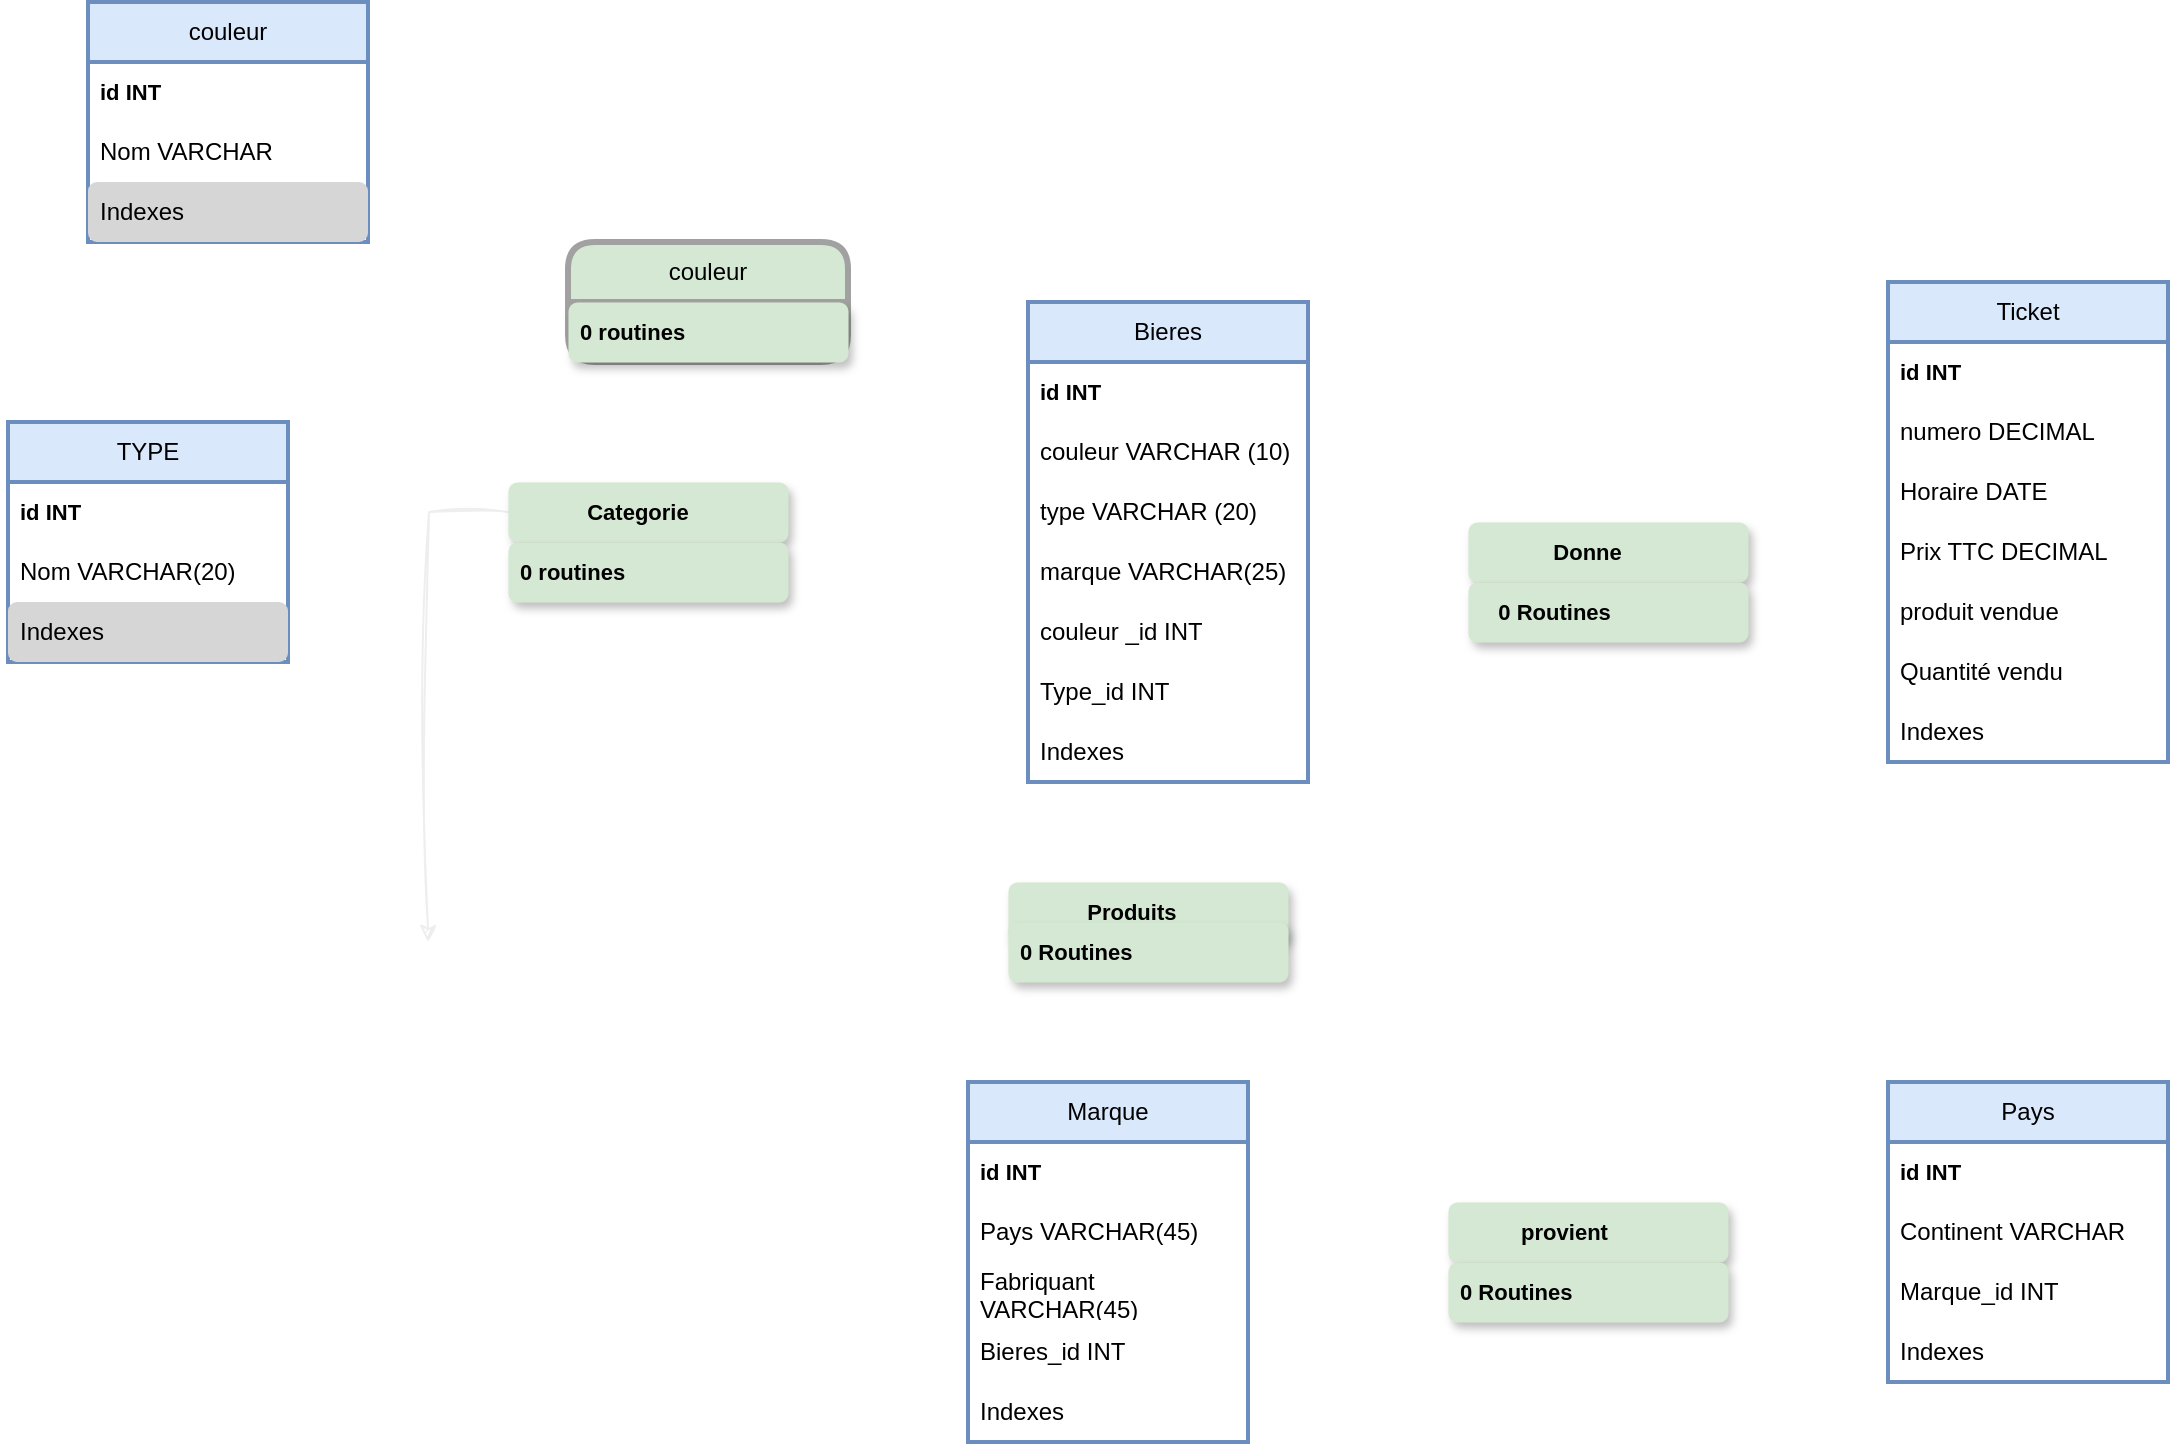 <mxfile version="21.1.1" type="device">
  <diagram name="Page-1" id="CfQ69mgIyZaqto8fOwk7">
    <mxGraphModel dx="1981" dy="736" grid="1" gridSize="10" guides="1" tooltips="1" connect="1" arrows="1" fold="1" page="1" pageScale="1" pageWidth="827" pageHeight="1169" background="#ffffff" math="0" shadow="0">
      <root>
        <mxCell id="0" />
        <mxCell id="1" parent="0" />
        <mxCell id="O3Cutgiu-xz6Rq6qo-6H-1" value="couleur" style="swimlane;fontStyle=0;childLayout=stackLayout;horizontal=1;startSize=30;horizontalStack=0;resizeParent=1;resizeParentMax=0;resizeLast=0;collapsible=1;marginBottom=0;whiteSpace=wrap;html=1;shadow=0;fillColor=#dae8fc;strokeColor=#6C8EBF;fillStyle=auto;swimlaneFillColor=none;gradientColor=none;gradientDirection=west;strokeWidth=2;perimeterSpacing=0;rounded=0;glass=0;" parent="1" vertex="1">
          <mxGeometry x="-60" y="30" width="140" height="120" as="geometry">
            <mxRectangle x="40" y="20" width="80" height="30" as="alternateBounds" />
          </mxGeometry>
        </mxCell>
        <mxCell id="O3Cutgiu-xz6Rq6qo-6H-3" value="&lt;b&gt;&lt;font style=&quot;font-size: 11px;&quot;&gt;id INT&lt;/font&gt;&lt;/b&gt;" style="text;strokeColor=none;fillColor=none;align=left;verticalAlign=middle;spacingLeft=4;spacingRight=4;overflow=hidden;points=[[0,0.5],[1,0.5]];portConstraint=eastwest;rotatable=0;whiteSpace=wrap;html=1;shadow=1;" parent="O3Cutgiu-xz6Rq6qo-6H-1" vertex="1">
          <mxGeometry y="30" width="140" height="30" as="geometry" />
        </mxCell>
        <mxCell id="O3Cutgiu-xz6Rq6qo-6H-7" value="Nom VARCHAR" style="text;strokeColor=none;fillColor=none;align=left;verticalAlign=middle;spacingLeft=4;spacingRight=4;overflow=hidden;points=[[0,0.5],[1,0.5]];portConstraint=eastwest;rotatable=0;whiteSpace=wrap;html=1;shadow=0;" parent="O3Cutgiu-xz6Rq6qo-6H-1" vertex="1">
          <mxGeometry y="60" width="140" height="30" as="geometry" />
        </mxCell>
        <mxCell id="O3Cutgiu-xz6Rq6qo-6H-4" value="Indexes" style="text;strokeColor=none;fillColor=#D6D6D6;align=left;verticalAlign=middle;spacingLeft=4;spacingRight=4;overflow=hidden;points=[[0,0.5],[1,0.5]];portConstraint=eastwest;rotatable=0;whiteSpace=wrap;html=1;shadow=0;rounded=1;" parent="O3Cutgiu-xz6Rq6qo-6H-1" vertex="1">
          <mxGeometry y="90" width="140" height="30" as="geometry" />
        </mxCell>
        <mxCell id="ft_depl9Q8cPhFsvZh_z-7" value="TYPE" style="swimlane;fontStyle=0;childLayout=stackLayout;horizontal=1;startSize=30;horizontalStack=0;resizeParent=1;resizeParentMax=0;resizeLast=0;collapsible=1;marginBottom=0;whiteSpace=wrap;html=1;shadow=0;fillColor=#dae8fc;strokeColor=#6C8EBF;fillStyle=auto;swimlaneFillColor=none;gradientColor=none;gradientDirection=west;strokeWidth=2;perimeterSpacing=0;rounded=0;glass=0;" vertex="1" parent="1">
          <mxGeometry x="-100" y="240" width="140" height="120" as="geometry">
            <mxRectangle x="40" y="20" width="80" height="30" as="alternateBounds" />
          </mxGeometry>
        </mxCell>
        <mxCell id="ft_depl9Q8cPhFsvZh_z-8" value="&lt;b&gt;&lt;font style=&quot;font-size: 11px;&quot;&gt;id INT&lt;/font&gt;&lt;/b&gt;" style="text;strokeColor=none;fillColor=none;align=left;verticalAlign=middle;spacingLeft=4;spacingRight=4;overflow=hidden;points=[[0,0.5],[1,0.5]];portConstraint=eastwest;rotatable=0;whiteSpace=wrap;html=1;shadow=1;" vertex="1" parent="ft_depl9Q8cPhFsvZh_z-7">
          <mxGeometry y="30" width="140" height="30" as="geometry" />
        </mxCell>
        <mxCell id="ft_depl9Q8cPhFsvZh_z-9" value="Nom VARCHAR(20)" style="text;strokeColor=none;fillColor=none;align=left;verticalAlign=middle;spacingLeft=4;spacingRight=4;overflow=hidden;points=[[0,0.5],[1,0.5]];portConstraint=eastwest;rotatable=0;whiteSpace=wrap;html=1;shadow=0;" vertex="1" parent="ft_depl9Q8cPhFsvZh_z-7">
          <mxGeometry y="60" width="140" height="30" as="geometry" />
        </mxCell>
        <mxCell id="ft_depl9Q8cPhFsvZh_z-10" value="Indexes" style="text;strokeColor=none;fillColor=#D6D6D6;align=left;verticalAlign=middle;spacingLeft=4;spacingRight=4;overflow=hidden;points=[[0,0.5],[1,0.5]];portConstraint=eastwest;rotatable=0;whiteSpace=wrap;html=1;shadow=0;rounded=1;" vertex="1" parent="ft_depl9Q8cPhFsvZh_z-7">
          <mxGeometry y="90" width="140" height="30" as="geometry" />
        </mxCell>
        <mxCell id="ft_depl9Q8cPhFsvZh_z-11" value="Bieres" style="swimlane;fontStyle=0;childLayout=stackLayout;horizontal=1;startSize=30;horizontalStack=0;resizeParent=1;resizeParentMax=0;resizeLast=0;collapsible=1;marginBottom=0;whiteSpace=wrap;html=1;shadow=0;fillColor=#dae8fc;strokeColor=#6C8EBF;fillStyle=auto;swimlaneFillColor=none;gradientColor=none;gradientDirection=west;strokeWidth=2;perimeterSpacing=0;rounded=0;glass=0;" vertex="1" parent="1">
          <mxGeometry x="410" y="180" width="140" height="240" as="geometry">
            <mxRectangle x="40" y="20" width="80" height="30" as="alternateBounds" />
          </mxGeometry>
        </mxCell>
        <mxCell id="ft_depl9Q8cPhFsvZh_z-12" value="&lt;b&gt;&lt;font style=&quot;font-size: 11px;&quot;&gt;id INT&lt;/font&gt;&lt;/b&gt;" style="text;strokeColor=none;fillColor=none;align=left;verticalAlign=middle;spacingLeft=4;spacingRight=4;overflow=hidden;points=[[0,0.5],[1,0.5]];portConstraint=eastwest;rotatable=0;whiteSpace=wrap;html=1;shadow=1;" vertex="1" parent="ft_depl9Q8cPhFsvZh_z-11">
          <mxGeometry y="30" width="140" height="30" as="geometry" />
        </mxCell>
        <mxCell id="ft_depl9Q8cPhFsvZh_z-13" value="couleur VARCHAR (10)" style="text;strokeColor=none;fillColor=none;align=left;verticalAlign=middle;spacingLeft=4;spacingRight=4;overflow=hidden;points=[[0,0.5],[1,0.5]];portConstraint=eastwest;rotatable=0;whiteSpace=wrap;html=1;shadow=0;" vertex="1" parent="ft_depl9Q8cPhFsvZh_z-11">
          <mxGeometry y="60" width="140" height="30" as="geometry" />
        </mxCell>
        <mxCell id="ft_depl9Q8cPhFsvZh_z-18" value="type VARCHAR (20)" style="text;strokeColor=none;fillColor=none;align=left;verticalAlign=middle;spacingLeft=4;spacingRight=4;overflow=hidden;points=[[0,0.5],[1,0.5]];portConstraint=eastwest;rotatable=0;whiteSpace=wrap;html=1;shadow=0;" vertex="1" parent="ft_depl9Q8cPhFsvZh_z-11">
          <mxGeometry y="90" width="140" height="30" as="geometry" />
        </mxCell>
        <mxCell id="ft_depl9Q8cPhFsvZh_z-19" value="marque VARCHAR(25)" style="text;strokeColor=none;fillColor=none;align=left;verticalAlign=middle;spacingLeft=4;spacingRight=4;overflow=hidden;points=[[0,0.5],[1,0.5]];portConstraint=eastwest;rotatable=0;whiteSpace=wrap;html=1;shadow=0;" vertex="1" parent="ft_depl9Q8cPhFsvZh_z-11">
          <mxGeometry y="120" width="140" height="30" as="geometry" />
        </mxCell>
        <mxCell id="ft_depl9Q8cPhFsvZh_z-20" value="couleur _id INT" style="text;strokeColor=none;fillColor=none;align=left;verticalAlign=middle;spacingLeft=4;spacingRight=4;overflow=hidden;points=[[0,0.5],[1,0.5]];portConstraint=eastwest;rotatable=0;whiteSpace=wrap;html=1;shadow=0;" vertex="1" parent="ft_depl9Q8cPhFsvZh_z-11">
          <mxGeometry y="150" width="140" height="30" as="geometry" />
        </mxCell>
        <mxCell id="ft_depl9Q8cPhFsvZh_z-21" value="Type_id INT" style="text;strokeColor=none;fillColor=none;align=left;verticalAlign=middle;spacingLeft=4;spacingRight=4;overflow=hidden;points=[[0,0.5],[1,0.5]];portConstraint=eastwest;rotatable=0;whiteSpace=wrap;html=1;shadow=0;" vertex="1" parent="ft_depl9Q8cPhFsvZh_z-11">
          <mxGeometry y="180" width="140" height="30" as="geometry" />
        </mxCell>
        <mxCell id="ft_depl9Q8cPhFsvZh_z-22" value="Indexes" style="text;strokeColor=none;fillColor=none;align=left;verticalAlign=middle;spacingLeft=4;spacingRight=4;overflow=hidden;points=[[0,0.5],[1,0.5]];portConstraint=eastwest;rotatable=0;whiteSpace=wrap;html=1;shadow=0;" vertex="1" parent="ft_depl9Q8cPhFsvZh_z-11">
          <mxGeometry y="210" width="140" height="30" as="geometry" />
        </mxCell>
        <mxCell id="ft_depl9Q8cPhFsvZh_z-23" value="Ticket" style="swimlane;fontStyle=0;childLayout=stackLayout;horizontal=1;startSize=30;horizontalStack=0;resizeParent=1;resizeParentMax=0;resizeLast=0;collapsible=1;marginBottom=0;whiteSpace=wrap;html=1;shadow=0;fillColor=#dae8fc;strokeColor=#6C8EBF;fillStyle=auto;swimlaneFillColor=none;gradientColor=none;gradientDirection=west;strokeWidth=2;perimeterSpacing=0;rounded=0;glass=0;" vertex="1" parent="1">
          <mxGeometry x="840" y="170" width="140" height="240" as="geometry">
            <mxRectangle x="40" y="20" width="80" height="30" as="alternateBounds" />
          </mxGeometry>
        </mxCell>
        <mxCell id="ft_depl9Q8cPhFsvZh_z-24" value="&lt;b&gt;&lt;font style=&quot;font-size: 11px;&quot;&gt;id INT&lt;/font&gt;&lt;/b&gt;" style="text;strokeColor=none;fillColor=none;align=left;verticalAlign=middle;spacingLeft=4;spacingRight=4;overflow=hidden;points=[[0,0.5],[1,0.5]];portConstraint=eastwest;rotatable=0;whiteSpace=wrap;html=1;shadow=1;" vertex="1" parent="ft_depl9Q8cPhFsvZh_z-23">
          <mxGeometry y="30" width="140" height="30" as="geometry" />
        </mxCell>
        <mxCell id="ft_depl9Q8cPhFsvZh_z-25" value="numero DECIMAL" style="text;strokeColor=none;fillColor=none;align=left;verticalAlign=middle;spacingLeft=4;spacingRight=4;overflow=hidden;points=[[0,0.5],[1,0.5]];portConstraint=eastwest;rotatable=0;whiteSpace=wrap;html=1;shadow=0;" vertex="1" parent="ft_depl9Q8cPhFsvZh_z-23">
          <mxGeometry y="60" width="140" height="30" as="geometry" />
        </mxCell>
        <mxCell id="ft_depl9Q8cPhFsvZh_z-26" value="Horaire DATE" style="text;strokeColor=none;fillColor=none;align=left;verticalAlign=middle;spacingLeft=4;spacingRight=4;overflow=hidden;points=[[0,0.5],[1,0.5]];portConstraint=eastwest;rotatable=0;whiteSpace=wrap;html=1;shadow=0;" vertex="1" parent="ft_depl9Q8cPhFsvZh_z-23">
          <mxGeometry y="90" width="140" height="30" as="geometry" />
        </mxCell>
        <mxCell id="ft_depl9Q8cPhFsvZh_z-27" value="Prix TTC DECIMAL" style="text;strokeColor=none;fillColor=none;align=left;verticalAlign=middle;spacingLeft=4;spacingRight=4;overflow=hidden;points=[[0,0.5],[1,0.5]];portConstraint=eastwest;rotatable=0;whiteSpace=wrap;html=1;shadow=0;" vertex="1" parent="ft_depl9Q8cPhFsvZh_z-23">
          <mxGeometry y="120" width="140" height="30" as="geometry" />
        </mxCell>
        <mxCell id="ft_depl9Q8cPhFsvZh_z-28" value="produit vendue&amp;nbsp;" style="text;strokeColor=none;fillColor=none;align=left;verticalAlign=middle;spacingLeft=4;spacingRight=4;overflow=hidden;points=[[0,0.5],[1,0.5]];portConstraint=eastwest;rotatable=0;whiteSpace=wrap;html=1;shadow=0;" vertex="1" parent="ft_depl9Q8cPhFsvZh_z-23">
          <mxGeometry y="150" width="140" height="30" as="geometry" />
        </mxCell>
        <mxCell id="ft_depl9Q8cPhFsvZh_z-29" value="Quantité vendu" style="text;strokeColor=none;fillColor=none;align=left;verticalAlign=middle;spacingLeft=4;spacingRight=4;overflow=hidden;points=[[0,0.5],[1,0.5]];portConstraint=eastwest;rotatable=0;whiteSpace=wrap;html=1;shadow=0;" vertex="1" parent="ft_depl9Q8cPhFsvZh_z-23">
          <mxGeometry y="180" width="140" height="30" as="geometry" />
        </mxCell>
        <mxCell id="ft_depl9Q8cPhFsvZh_z-30" value="Indexes" style="text;strokeColor=none;fillColor=none;align=left;verticalAlign=middle;spacingLeft=4;spacingRight=4;overflow=hidden;points=[[0,0.5],[1,0.5]];portConstraint=eastwest;rotatable=0;whiteSpace=wrap;html=1;shadow=0;" vertex="1" parent="ft_depl9Q8cPhFsvZh_z-23">
          <mxGeometry y="210" width="140" height="30" as="geometry" />
        </mxCell>
        <mxCell id="ft_depl9Q8cPhFsvZh_z-31" value="Marque" style="swimlane;fontStyle=0;childLayout=stackLayout;horizontal=1;startSize=30;horizontalStack=0;resizeParent=1;resizeParentMax=0;resizeLast=0;collapsible=1;marginBottom=0;whiteSpace=wrap;html=1;shadow=0;fillColor=#dae8fc;strokeColor=#6C8EBF;fillStyle=auto;swimlaneFillColor=none;gradientColor=none;gradientDirection=west;strokeWidth=2;perimeterSpacing=0;rounded=0;glass=0;" vertex="1" parent="1">
          <mxGeometry x="380" y="570" width="140" height="180" as="geometry">
            <mxRectangle x="40" y="20" width="80" height="30" as="alternateBounds" />
          </mxGeometry>
        </mxCell>
        <mxCell id="ft_depl9Q8cPhFsvZh_z-32" value="&lt;b&gt;&lt;font style=&quot;font-size: 11px;&quot;&gt;id INT&lt;/font&gt;&lt;/b&gt;" style="text;strokeColor=none;fillColor=none;align=left;verticalAlign=middle;spacingLeft=4;spacingRight=4;overflow=hidden;points=[[0,0.5],[1,0.5]];portConstraint=eastwest;rotatable=0;whiteSpace=wrap;html=1;shadow=1;" vertex="1" parent="ft_depl9Q8cPhFsvZh_z-31">
          <mxGeometry y="30" width="140" height="30" as="geometry" />
        </mxCell>
        <mxCell id="ft_depl9Q8cPhFsvZh_z-33" value="Pays VARCHAR(45)" style="text;strokeColor=none;fillColor=none;align=left;verticalAlign=middle;spacingLeft=4;spacingRight=4;overflow=hidden;points=[[0,0.5],[1,0.5]];portConstraint=eastwest;rotatable=0;whiteSpace=wrap;html=1;shadow=0;" vertex="1" parent="ft_depl9Q8cPhFsvZh_z-31">
          <mxGeometry y="60" width="140" height="30" as="geometry" />
        </mxCell>
        <mxCell id="ft_depl9Q8cPhFsvZh_z-34" value="Fabriquant VARCHAR(45)" style="text;strokeColor=none;fillColor=none;align=left;verticalAlign=middle;spacingLeft=4;spacingRight=4;overflow=hidden;points=[[0,0.5],[1,0.5]];portConstraint=eastwest;rotatable=0;whiteSpace=wrap;html=1;shadow=0;" vertex="1" parent="ft_depl9Q8cPhFsvZh_z-31">
          <mxGeometry y="90" width="140" height="30" as="geometry" />
        </mxCell>
        <mxCell id="ft_depl9Q8cPhFsvZh_z-35" value="Bieres_id INT" style="text;strokeColor=none;fillColor=none;align=left;verticalAlign=middle;spacingLeft=4;spacingRight=4;overflow=hidden;points=[[0,0.5],[1,0.5]];portConstraint=eastwest;rotatable=0;whiteSpace=wrap;html=1;shadow=0;" vertex="1" parent="ft_depl9Q8cPhFsvZh_z-31">
          <mxGeometry y="120" width="140" height="30" as="geometry" />
        </mxCell>
        <mxCell id="ft_depl9Q8cPhFsvZh_z-36" value="Indexes" style="text;strokeColor=none;fillColor=none;align=left;verticalAlign=middle;spacingLeft=4;spacingRight=4;overflow=hidden;points=[[0,0.5],[1,0.5]];portConstraint=eastwest;rotatable=0;whiteSpace=wrap;html=1;shadow=0;" vertex="1" parent="ft_depl9Q8cPhFsvZh_z-31">
          <mxGeometry y="150" width="140" height="30" as="geometry" />
        </mxCell>
        <mxCell id="ft_depl9Q8cPhFsvZh_z-39" value="Pays" style="swimlane;fontStyle=0;childLayout=stackLayout;horizontal=1;startSize=30;horizontalStack=0;resizeParent=1;resizeParentMax=0;resizeLast=0;collapsible=1;marginBottom=0;whiteSpace=wrap;html=1;shadow=0;fillColor=#dae8fc;strokeColor=#6C8EBF;fillStyle=auto;swimlaneFillColor=none;gradientColor=none;gradientDirection=west;strokeWidth=2;perimeterSpacing=0;rounded=0;glass=0;" vertex="1" parent="1">
          <mxGeometry x="840" y="570" width="140" height="150" as="geometry">
            <mxRectangle x="40" y="20" width="80" height="30" as="alternateBounds" />
          </mxGeometry>
        </mxCell>
        <mxCell id="ft_depl9Q8cPhFsvZh_z-40" value="&lt;b&gt;&lt;font style=&quot;font-size: 11px;&quot;&gt;id INT&lt;/font&gt;&lt;/b&gt;" style="text;strokeColor=none;fillColor=none;align=left;verticalAlign=middle;spacingLeft=4;spacingRight=4;overflow=hidden;points=[[0,0.5],[1,0.5]];portConstraint=eastwest;rotatable=0;whiteSpace=wrap;html=1;shadow=1;" vertex="1" parent="ft_depl9Q8cPhFsvZh_z-39">
          <mxGeometry y="30" width="140" height="30" as="geometry" />
        </mxCell>
        <mxCell id="ft_depl9Q8cPhFsvZh_z-41" value="Continent VARCHAR" style="text;strokeColor=none;fillColor=none;align=left;verticalAlign=middle;spacingLeft=4;spacingRight=4;overflow=hidden;points=[[0,0.5],[1,0.5]];portConstraint=eastwest;rotatable=0;whiteSpace=wrap;html=1;shadow=0;" vertex="1" parent="ft_depl9Q8cPhFsvZh_z-39">
          <mxGeometry y="60" width="140" height="30" as="geometry" />
        </mxCell>
        <mxCell id="ft_depl9Q8cPhFsvZh_z-42" value="Marque_id INT" style="text;strokeColor=none;fillColor=none;align=left;verticalAlign=middle;spacingLeft=4;spacingRight=4;overflow=hidden;points=[[0,0.5],[1,0.5]];portConstraint=eastwest;rotatable=0;whiteSpace=wrap;html=1;shadow=0;" vertex="1" parent="ft_depl9Q8cPhFsvZh_z-39">
          <mxGeometry y="90" width="140" height="30" as="geometry" />
        </mxCell>
        <mxCell id="ft_depl9Q8cPhFsvZh_z-43" value="Indexes" style="text;strokeColor=none;fillColor=none;align=left;verticalAlign=middle;spacingLeft=4;spacingRight=4;overflow=hidden;points=[[0,0.5],[1,0.5]];portConstraint=eastwest;rotatable=0;whiteSpace=wrap;html=1;shadow=0;" vertex="1" parent="ft_depl9Q8cPhFsvZh_z-39">
          <mxGeometry y="120" width="140" height="30" as="geometry" />
        </mxCell>
        <mxCell id="ft_depl9Q8cPhFsvZh_z-47" value="couleur" style="swimlane;fontStyle=0;childLayout=stackLayout;horizontal=1;startSize=30;horizontalStack=0;resizeParent=1;resizeParentMax=0;resizeLast=0;collapsible=1;marginBottom=0;whiteSpace=wrap;html=1;shadow=0;fillColor=#d5e8d4;strokeColor=#A1A1A1;fillStyle=auto;swimlaneFillColor=none;gradientDirection=west;strokeWidth=3;perimeterSpacing=0;rounded=1;glass=0;" vertex="1" parent="1">
          <mxGeometry x="180" y="150" width="140" height="60" as="geometry">
            <mxRectangle x="40" y="20" width="80" height="30" as="alternateBounds" />
          </mxGeometry>
        </mxCell>
        <mxCell id="ft_depl9Q8cPhFsvZh_z-48" value="&lt;span style=&quot;font-size: 11px;&quot;&gt;&lt;b&gt;0 routines&lt;/b&gt;&lt;/span&gt;" style="text;strokeColor=#c8e8b5;fillColor=#d5e8d4;align=left;verticalAlign=middle;spacingLeft=4;spacingRight=4;overflow=hidden;points=[[0,0.5],[1,0.5]];portConstraint=eastwest;rotatable=0;whiteSpace=wrap;html=1;shadow=1;fillStyle=auto;rounded=1;strokeWidth=0;glass=0;" vertex="1" parent="ft_depl9Q8cPhFsvZh_z-47">
          <mxGeometry y="30" width="140" height="30" as="geometry" />
        </mxCell>
        <mxCell id="ft_depl9Q8cPhFsvZh_z-61" value="" style="edgeStyle=orthogonalEdgeStyle;rounded=0;sketch=1;hachureGap=4;jiggle=2;curveFitting=1;orthogonalLoop=1;jettySize=auto;html=1;strokeColor=#EEEEEE;fontFamily=Helvetica;fontSource=https%3A%2F%2Ffonts.googleapis.com%2Fcss%3Ffamily%3DArchitects%2BDaughter;fontSize=12;fontColor=default;startSize=30;" edge="1" parent="1" source="ft_depl9Q8cPhFsvZh_z-56">
          <mxGeometry relative="1" as="geometry">
            <mxPoint x="110" y="500" as="targetPoint" />
          </mxGeometry>
        </mxCell>
        <mxCell id="ft_depl9Q8cPhFsvZh_z-56" value="&lt;span style=&quot;font-size: 11px;&quot;&gt;&lt;b&gt;&amp;nbsp; &amp;nbsp; &amp;nbsp; &amp;nbsp; &amp;nbsp; &amp;nbsp;Categorie&lt;br&gt;&lt;/b&gt;&lt;/span&gt;" style="text;strokeColor=#c8e8b5;fillColor=#d5e8d4;align=left;verticalAlign=middle;spacingLeft=4;spacingRight=4;overflow=hidden;points=[[0,0.5],[1,0.5]];portConstraint=eastwest;rotatable=0;whiteSpace=wrap;html=1;shadow=1;fillStyle=auto;rounded=1;strokeWidth=0;glass=0;" vertex="1" parent="1">
          <mxGeometry x="150" y="270" width="140" height="30" as="geometry" />
        </mxCell>
        <mxCell id="ft_depl9Q8cPhFsvZh_z-63" value="&lt;span style=&quot;font-size: 11px;&quot;&gt;&lt;b&gt;0 routines&lt;br&gt;&lt;/b&gt;&lt;/span&gt;" style="text;strokeColor=#c8e8b5;fillColor=#d5e8d4;align=left;verticalAlign=middle;spacingLeft=4;spacingRight=4;overflow=hidden;points=[[0,0.5],[1,0.5]];portConstraint=eastwest;rotatable=0;whiteSpace=wrap;html=1;shadow=1;fillStyle=auto;rounded=1;strokeWidth=0;glass=0;" vertex="1" parent="1">
          <mxGeometry x="150" y="300" width="140" height="30" as="geometry" />
        </mxCell>
        <mxCell id="ft_depl9Q8cPhFsvZh_z-64" value="&lt;span style=&quot;font-size: 11px;&quot;&gt;&lt;b&gt;&amp;nbsp; &amp;nbsp; &amp;nbsp; &amp;nbsp; &amp;nbsp; &amp;nbsp;Produits&lt;br&gt;&lt;/b&gt;&lt;/span&gt;" style="text;strokeColor=#c8e8b5;fillColor=#d5e8d4;align=left;verticalAlign=middle;spacingLeft=4;spacingRight=4;overflow=hidden;points=[[0,0.5],[1,0.5]];portConstraint=eastwest;rotatable=0;whiteSpace=wrap;html=1;shadow=1;fillStyle=auto;rounded=1;strokeWidth=0;glass=0;" vertex="1" parent="1">
          <mxGeometry x="400" y="470" width="140" height="30" as="geometry" />
        </mxCell>
        <mxCell id="ft_depl9Q8cPhFsvZh_z-65" value="&lt;span style=&quot;font-size: 11px;&quot;&gt;&lt;b&gt;0 Routines&lt;br&gt;&lt;/b&gt;&lt;/span&gt;" style="text;strokeColor=#c8e8b5;fillColor=#d5e8d4;align=left;verticalAlign=middle;spacingLeft=4;spacingRight=4;overflow=hidden;points=[[0,0.5],[1,0.5]];portConstraint=eastwest;rotatable=0;whiteSpace=wrap;html=1;shadow=1;fillStyle=auto;rounded=1;strokeWidth=0;glass=0;" vertex="1" parent="1">
          <mxGeometry x="400" y="490" width="140" height="30" as="geometry" />
        </mxCell>
        <mxCell id="ft_depl9Q8cPhFsvZh_z-66" value="&lt;span style=&quot;font-size: 11px;&quot;&gt;&lt;b&gt;&amp;nbsp; &amp;nbsp; &amp;nbsp; &amp;nbsp; &amp;nbsp; &amp;nbsp; Donne&lt;br&gt;&lt;/b&gt;&lt;/span&gt;" style="text;strokeColor=#c8e8b5;fillColor=#d5e8d4;align=left;verticalAlign=middle;spacingLeft=4;spacingRight=4;overflow=hidden;points=[[0,0.5],[1,0.5]];portConstraint=eastwest;rotatable=0;whiteSpace=wrap;html=1;shadow=1;fillStyle=auto;rounded=1;strokeWidth=0;glass=0;" vertex="1" parent="1">
          <mxGeometry x="630" y="290" width="140" height="30" as="geometry" />
        </mxCell>
        <mxCell id="ft_depl9Q8cPhFsvZh_z-67" value="&lt;span style=&quot;font-size: 11px;&quot;&gt;&lt;b&gt;&amp;nbsp; &amp;nbsp; &amp;nbsp; &amp;nbsp; &amp;nbsp; provient&amp;nbsp;&lt;br&gt;&lt;/b&gt;&lt;/span&gt;" style="text;strokeColor=#c8e8b5;fillColor=#d5e8d4;align=left;verticalAlign=middle;spacingLeft=4;spacingRight=4;overflow=hidden;points=[[0,0.5],[1,0.5]];portConstraint=eastwest;rotatable=0;whiteSpace=wrap;html=1;shadow=1;fillStyle=auto;rounded=1;strokeWidth=0;glass=0;" vertex="1" parent="1">
          <mxGeometry x="620" y="630" width="140" height="30" as="geometry" />
        </mxCell>
        <mxCell id="ft_depl9Q8cPhFsvZh_z-68" value="&lt;span style=&quot;font-size: 11px;&quot;&gt;&lt;b&gt;&amp;nbsp; &amp;nbsp;0 Routines&lt;br&gt;&lt;/b&gt;&lt;/span&gt;" style="text;strokeColor=#c8e8b5;fillColor=#d5e8d4;align=left;verticalAlign=middle;spacingLeft=4;spacingRight=4;overflow=hidden;points=[[0,0.5],[1,0.5]];portConstraint=eastwest;rotatable=0;whiteSpace=wrap;html=1;shadow=1;fillStyle=auto;rounded=1;strokeWidth=0;glass=0;" vertex="1" parent="1">
          <mxGeometry x="630" y="320" width="140" height="30" as="geometry" />
        </mxCell>
        <mxCell id="ft_depl9Q8cPhFsvZh_z-69" value="&lt;span style=&quot;font-size: 11px;&quot;&gt;&lt;b&gt;0 Routines&lt;br&gt;&lt;/b&gt;&lt;/span&gt;" style="text;strokeColor=#c8e8b5;fillColor=#d5e8d4;align=left;verticalAlign=middle;spacingLeft=4;spacingRight=4;overflow=hidden;points=[[0,0.5],[1,0.5]];portConstraint=eastwest;rotatable=0;whiteSpace=wrap;html=1;shadow=1;fillStyle=auto;rounded=1;strokeWidth=0;glass=0;" vertex="1" parent="1">
          <mxGeometry x="620" y="660" width="140" height="30" as="geometry" />
        </mxCell>
      </root>
    </mxGraphModel>
  </diagram>
</mxfile>
